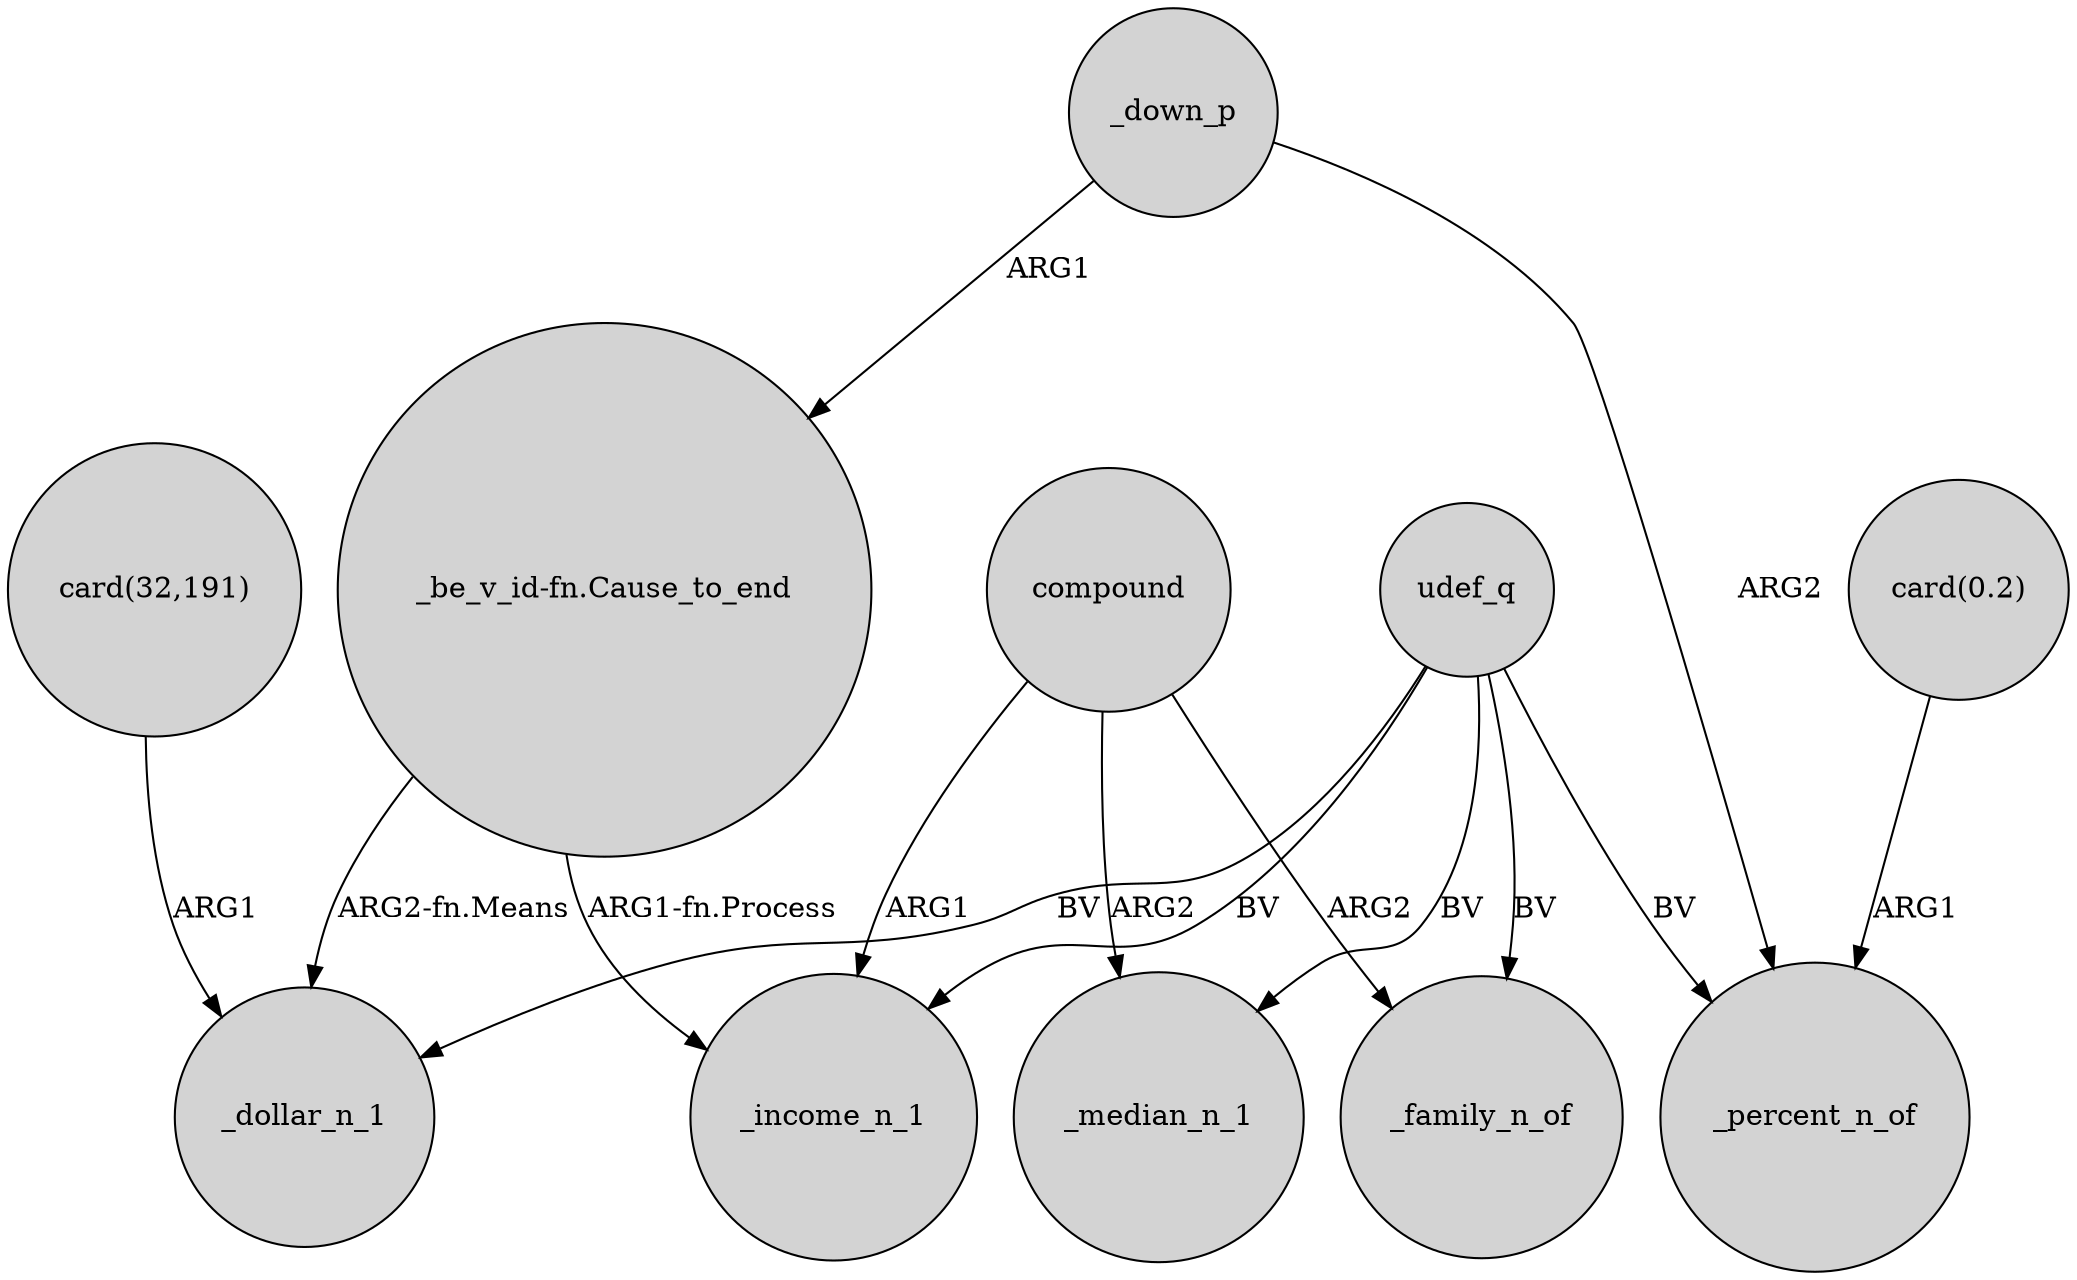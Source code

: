 digraph {
	node [shape=circle style=filled]
	compound -> _income_n_1 [label=ARG1]
	"card(32,191)" -> _dollar_n_1 [label=ARG1]
	udef_q -> _percent_n_of [label=BV]
	_down_p -> "_be_v_id-fn.Cause_to_end" [label=ARG1]
	_down_p -> _percent_n_of [label=ARG2]
	compound -> _median_n_1 [label=ARG2]
	udef_q -> _dollar_n_1 [label=BV]
	udef_q -> _median_n_1 [label=BV]
	"card(0.2)" -> _percent_n_of [label=ARG1]
	udef_q -> _income_n_1 [label=BV]
	compound -> _family_n_of [label=ARG2]
	"_be_v_id-fn.Cause_to_end" -> _income_n_1 [label="ARG1-fn.Process"]
	udef_q -> _family_n_of [label=BV]
	"_be_v_id-fn.Cause_to_end" -> _dollar_n_1 [label="ARG2-fn.Means"]
}

